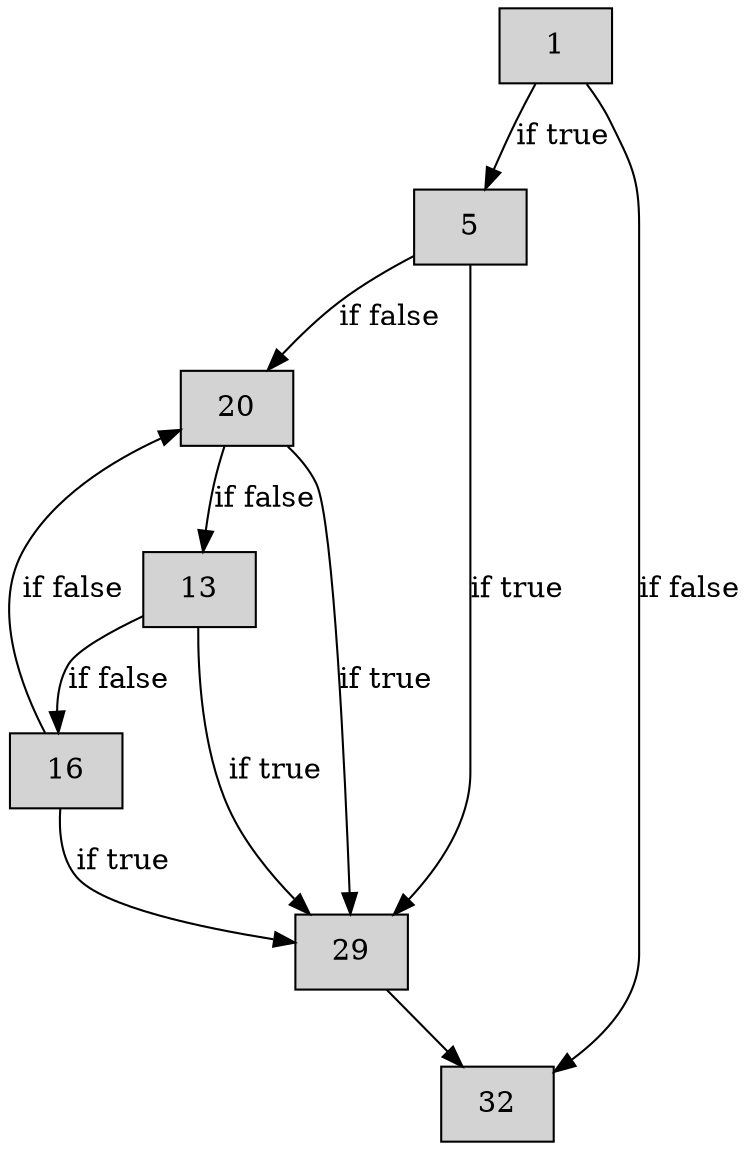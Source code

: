 digraph CFG {
    node[shape=box, style=filled];

    1[label="1"];
    5[label="5"];
    13[label="13"];
    16[label="16"];
    20[label="20"];
    29[label="29"];
    32[label="32"];

    1 -> 32 [label="if false"];
    1 -> 5 [label="if true"];

    5 -> 29 [label="if true"];
    5 -> 20 [label="if false"];

    20 -> 29 [label="if true"];
    20 -> 13 [label="if false"];

    13 -> 29 [label="if true"];
    13 -> 16 [label="if false"];

    16 -> 29 [label="if true"];
    16 -> 20 [label="if false"];

    29 -> 32;
}